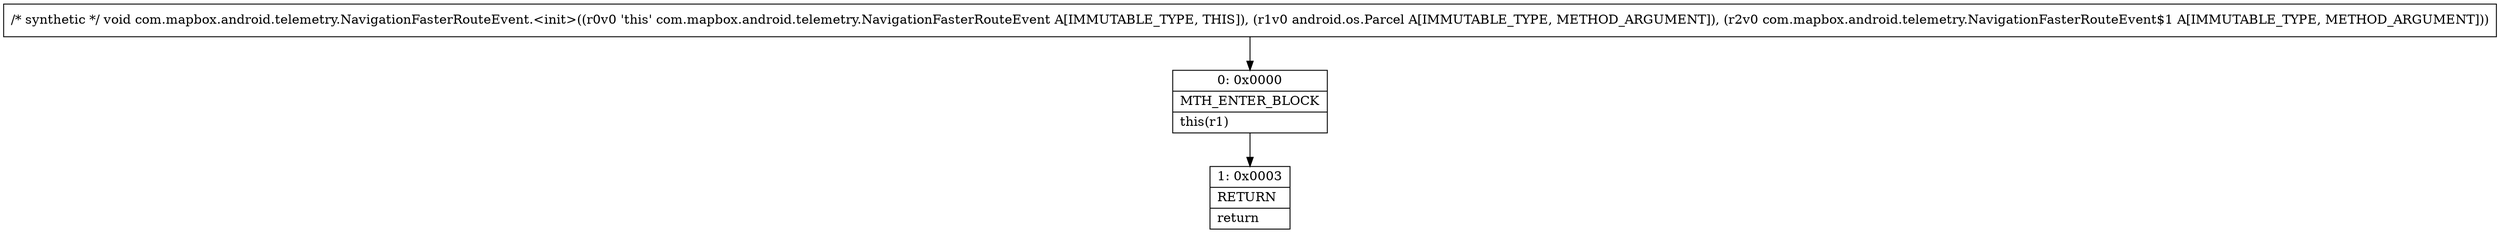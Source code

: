 digraph "CFG forcom.mapbox.android.telemetry.NavigationFasterRouteEvent.\<init\>(Landroid\/os\/Parcel;Lcom\/mapbox\/android\/telemetry\/NavigationFasterRouteEvent$1;)V" {
Node_0 [shape=record,label="{0\:\ 0x0000|MTH_ENTER_BLOCK\l|this(r1)\l}"];
Node_1 [shape=record,label="{1\:\ 0x0003|RETURN\l|return\l}"];
MethodNode[shape=record,label="{\/* synthetic *\/ void com.mapbox.android.telemetry.NavigationFasterRouteEvent.\<init\>((r0v0 'this' com.mapbox.android.telemetry.NavigationFasterRouteEvent A[IMMUTABLE_TYPE, THIS]), (r1v0 android.os.Parcel A[IMMUTABLE_TYPE, METHOD_ARGUMENT]), (r2v0 com.mapbox.android.telemetry.NavigationFasterRouteEvent$1 A[IMMUTABLE_TYPE, METHOD_ARGUMENT])) }"];
MethodNode -> Node_0;
Node_0 -> Node_1;
}

